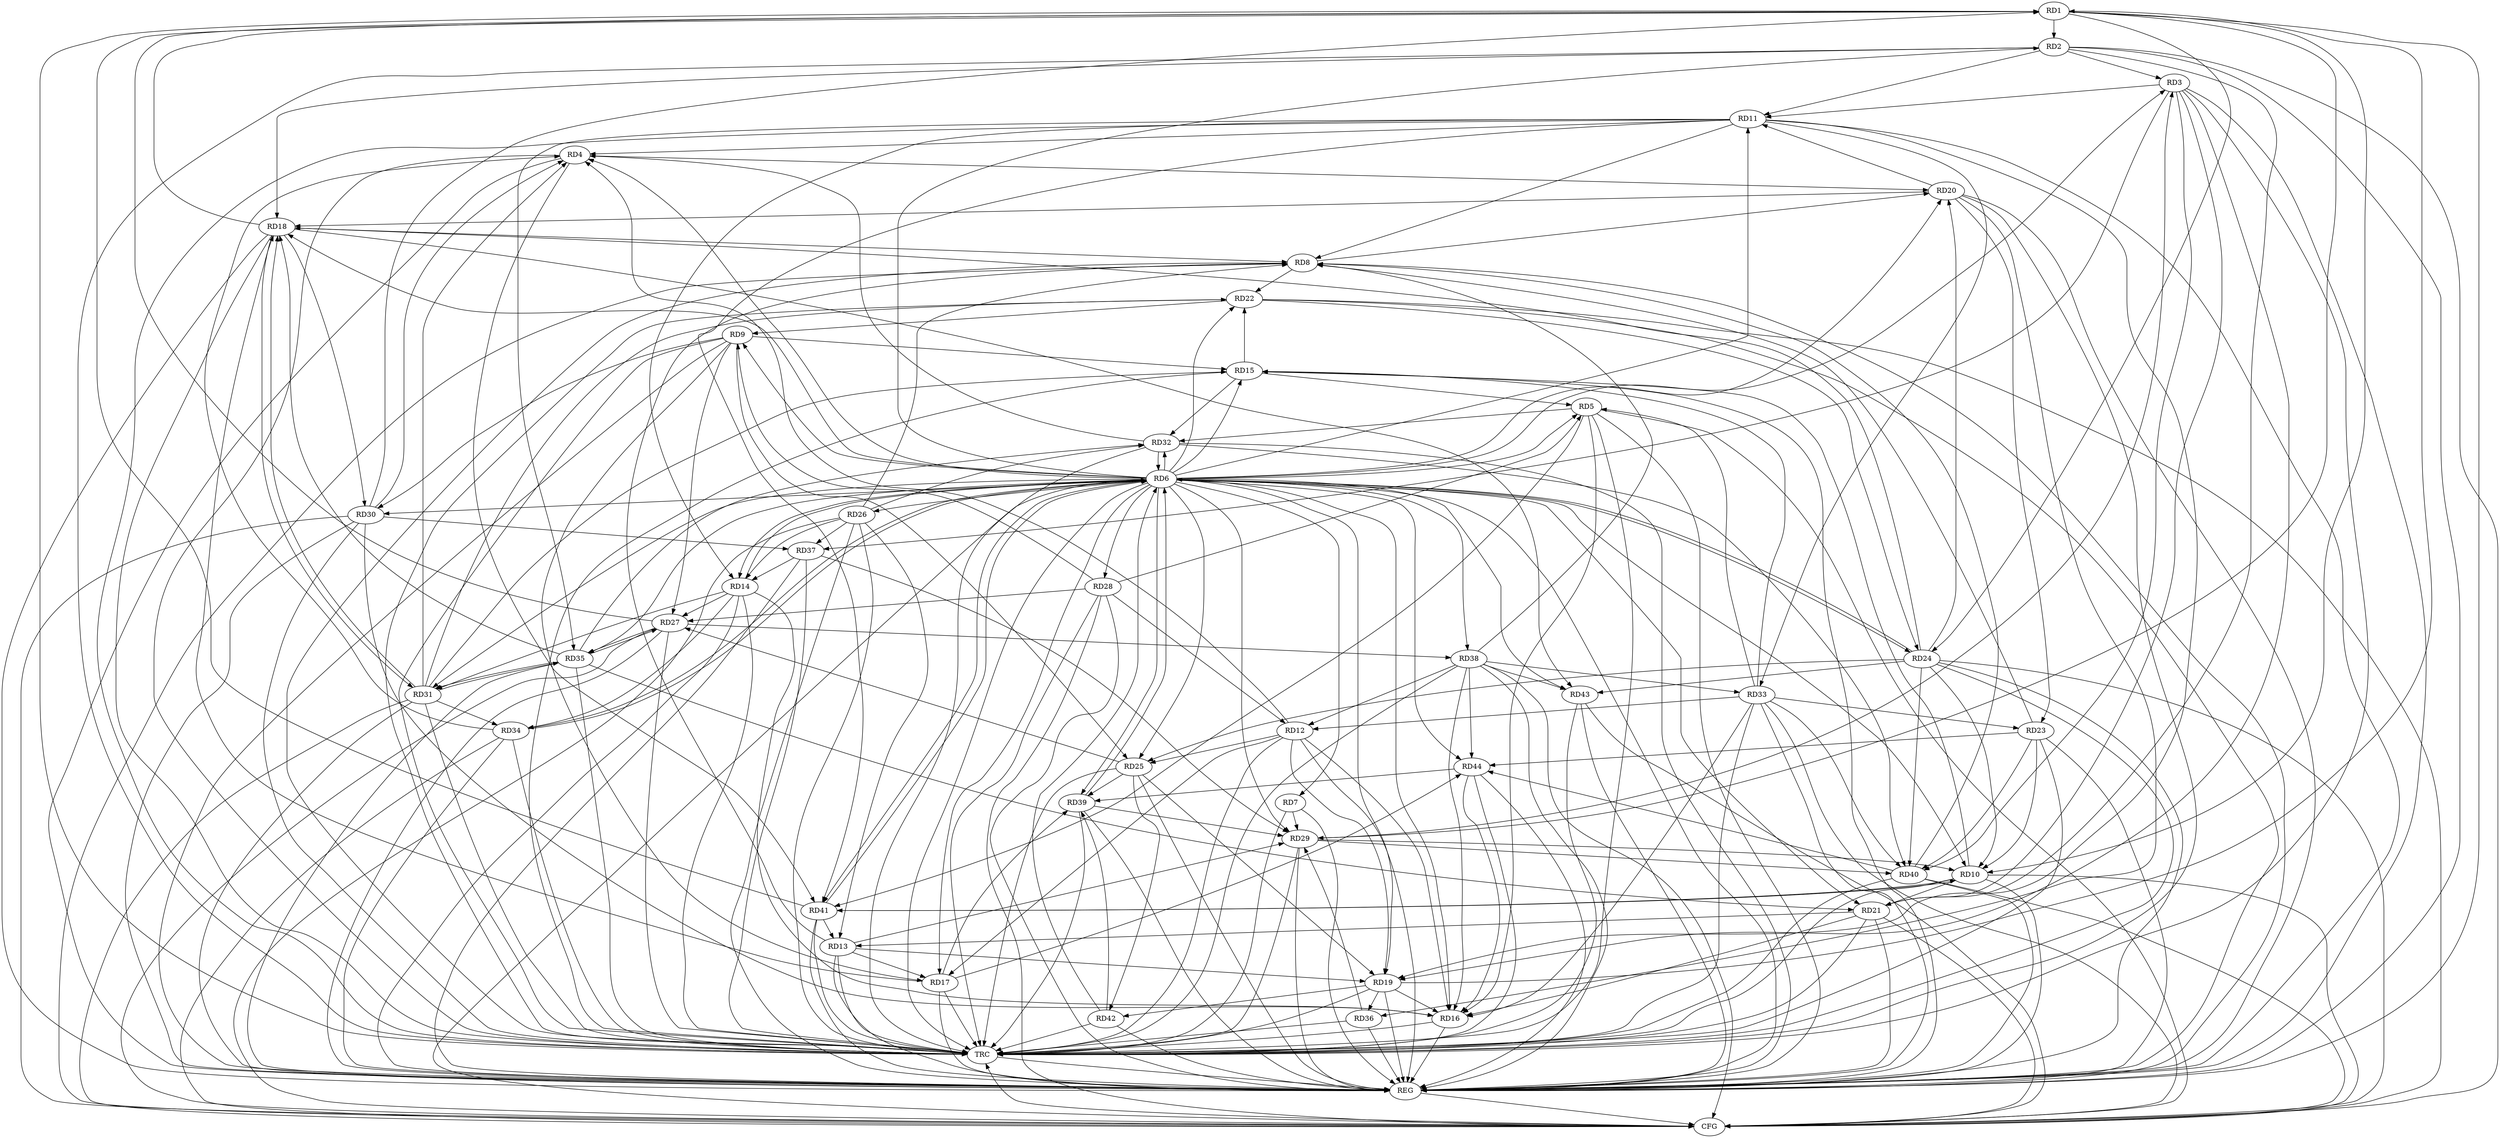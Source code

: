 strict digraph G {
  RD1 [ label="RD1" ];
  RD2 [ label="RD2" ];
  RD3 [ label="RD3" ];
  RD4 [ label="RD4" ];
  RD5 [ label="RD5" ];
  RD6 [ label="RD6" ];
  RD7 [ label="RD7" ];
  RD8 [ label="RD8" ];
  RD9 [ label="RD9" ];
  RD10 [ label="RD10" ];
  RD11 [ label="RD11" ];
  RD12 [ label="RD12" ];
  RD13 [ label="RD13" ];
  RD14 [ label="RD14" ];
  RD15 [ label="RD15" ];
  RD16 [ label="RD16" ];
  RD17 [ label="RD17" ];
  RD18 [ label="RD18" ];
  RD19 [ label="RD19" ];
  RD20 [ label="RD20" ];
  RD21 [ label="RD21" ];
  RD22 [ label="RD22" ];
  RD23 [ label="RD23" ];
  RD24 [ label="RD24" ];
  RD25 [ label="RD25" ];
  RD26 [ label="RD26" ];
  RD27 [ label="RD27" ];
  RD28 [ label="RD28" ];
  RD29 [ label="RD29" ];
  RD30 [ label="RD30" ];
  RD31 [ label="RD31" ];
  RD32 [ label="RD32" ];
  RD33 [ label="RD33" ];
  RD34 [ label="RD34" ];
  RD35 [ label="RD35" ];
  RD36 [ label="RD36" ];
  RD37 [ label="RD37" ];
  RD38 [ label="RD38" ];
  RD39 [ label="RD39" ];
  RD40 [ label="RD40" ];
  RD41 [ label="RD41" ];
  RD42 [ label="RD42" ];
  RD43 [ label="RD43" ];
  RD44 [ label="RD44" ];
  REG [ label="REG" ];
  CFG [ label="CFG" ];
  TRC [ label="TRC" ];
  RD1 -> RD2;
  RD1 -> RD10;
  RD18 -> RD1;
  RD19 -> RD1;
  RD1 -> RD24;
  RD27 -> RD1;
  RD1 -> RD29;
  RD30 -> RD1;
  RD41 -> RD1;
  RD2 -> RD3;
  RD2 -> RD11;
  RD2 -> RD18;
  RD2 -> RD21;
  RD3 -> RD11;
  RD3 -> RD19;
  RD3 -> RD21;
  RD29 -> RD3;
  RD3 -> RD37;
  RD3 -> RD40;
  RD11 -> RD4;
  RD12 -> RD4;
  RD4 -> RD20;
  RD30 -> RD4;
  RD31 -> RD4;
  RD32 -> RD4;
  RD34 -> RD4;
  RD4 -> RD41;
  RD15 -> RD5;
  RD5 -> RD16;
  RD28 -> RD5;
  RD5 -> RD32;
  RD33 -> RD5;
  RD5 -> RD41;
  RD6 -> RD11;
  RD14 -> RD6;
  RD6 -> RD16;
  RD6 -> RD17;
  RD6 -> RD20;
  RD24 -> RD6;
  RD32 -> RD6;
  RD6 -> RD34;
  RD34 -> RD6;
  RD6 -> RD38;
  RD6 -> RD39;
  RD39 -> RD6;
  RD41 -> RD6;
  RD42 -> RD6;
  RD6 -> RD44;
  RD7 -> RD29;
  RD11 -> RD8;
  RD13 -> RD8;
  RD18 -> RD8;
  RD8 -> RD20;
  RD8 -> RD22;
  RD23 -> RD8;
  RD26 -> RD8;
  RD38 -> RD8;
  RD40 -> RD8;
  RD9 -> RD15;
  RD9 -> RD17;
  RD22 -> RD9;
  RD9 -> RD25;
  RD9 -> RD27;
  RD28 -> RD9;
  RD9 -> RD30;
  RD10 -> RD15;
  RD10 -> RD21;
  RD23 -> RD10;
  RD24 -> RD10;
  RD29 -> RD10;
  RD10 -> RD41;
  RD41 -> RD10;
  RD11 -> RD14;
  RD11 -> RD19;
  RD20 -> RD11;
  RD11 -> RD33;
  RD11 -> RD35;
  RD11 -> RD41;
  RD12 -> RD16;
  RD12 -> RD17;
  RD12 -> RD19;
  RD12 -> RD25;
  RD28 -> RD12;
  RD33 -> RD12;
  RD38 -> RD12;
  RD13 -> RD17;
  RD13 -> RD19;
  RD21 -> RD13;
  RD26 -> RD13;
  RD13 -> RD29;
  RD41 -> RD13;
  RD14 -> RD16;
  RD26 -> RD14;
  RD14 -> RD27;
  RD14 -> RD31;
  RD14 -> RD34;
  RD37 -> RD14;
  RD15 -> RD22;
  RD31 -> RD15;
  RD15 -> RD32;
  RD33 -> RD15;
  RD19 -> RD16;
  RD21 -> RD16;
  RD30 -> RD16;
  RD33 -> RD16;
  RD38 -> RD16;
  RD44 -> RD16;
  RD17 -> RD18;
  RD17 -> RD39;
  RD17 -> RD44;
  RD20 -> RD18;
  RD24 -> RD18;
  RD18 -> RD30;
  RD18 -> RD31;
  RD31 -> RD18;
  RD35 -> RD18;
  RD18 -> RD43;
  RD25 -> RD19;
  RD19 -> RD36;
  RD19 -> RD42;
  RD20 -> RD23;
  RD24 -> RD20;
  RD20 -> RD36;
  RD35 -> RD21;
  RD22 -> RD24;
  RD31 -> RD22;
  RD33 -> RD23;
  RD23 -> RD40;
  RD23 -> RD44;
  RD24 -> RD25;
  RD24 -> RD40;
  RD24 -> RD43;
  RD25 -> RD27;
  RD25 -> RD39;
  RD25 -> RD42;
  RD26 -> RD32;
  RD26 -> RD37;
  RD28 -> RD27;
  RD27 -> RD35;
  RD35 -> RD27;
  RD27 -> RD38;
  RD36 -> RD29;
  RD37 -> RD29;
  RD39 -> RD29;
  RD29 -> RD40;
  RD30 -> RD37;
  RD31 -> RD34;
  RD31 -> RD35;
  RD35 -> RD31;
  RD35 -> RD32;
  RD32 -> RD40;
  RD38 -> RD33;
  RD33 -> RD40;
  RD38 -> RD43;
  RD38 -> RD44;
  RD42 -> RD39;
  RD44 -> RD39;
  RD40 -> RD44;
  RD1 -> REG;
  RD2 -> REG;
  RD3 -> REG;
  RD4 -> REG;
  RD5 -> REG;
  RD6 -> REG;
  RD7 -> REG;
  RD8 -> REG;
  RD9 -> REG;
  RD10 -> REG;
  RD11 -> REG;
  RD12 -> REG;
  RD13 -> REG;
  RD14 -> REG;
  RD15 -> REG;
  RD16 -> REG;
  RD17 -> REG;
  RD18 -> REG;
  RD19 -> REG;
  RD20 -> REG;
  RD21 -> REG;
  RD22 -> REG;
  RD23 -> REG;
  RD24 -> REG;
  RD25 -> REG;
  RD26 -> REG;
  RD27 -> REG;
  RD28 -> REG;
  RD29 -> REG;
  RD30 -> REG;
  RD31 -> REG;
  RD32 -> REG;
  RD33 -> REG;
  RD34 -> REG;
  RD35 -> REG;
  RD36 -> REG;
  RD37 -> REG;
  RD38 -> REG;
  RD39 -> REG;
  RD40 -> REG;
  RD41 -> REG;
  RD42 -> REG;
  RD43 -> REG;
  RD44 -> REG;
  RD28 -> CFG;
  RD24 -> CFG;
  RD33 -> CFG;
  RD6 -> CFG;
  RD38 -> CFG;
  RD40 -> CFG;
  RD22 -> CFG;
  RD34 -> CFG;
  RD10 -> CFG;
  RD43 -> CFG;
  RD2 -> CFG;
  RD31 -> CFG;
  RD30 -> CFG;
  RD26 -> CFG;
  RD8 -> CFG;
  RD27 -> CFG;
  RD5 -> CFG;
  RD21 -> CFG;
  REG -> CFG;
  RD1 -> TRC;
  RD2 -> TRC;
  RD3 -> TRC;
  RD4 -> TRC;
  RD5 -> TRC;
  RD6 -> TRC;
  RD7 -> TRC;
  RD8 -> TRC;
  RD9 -> TRC;
  RD10 -> TRC;
  RD11 -> TRC;
  RD12 -> TRC;
  RD13 -> TRC;
  RD14 -> TRC;
  RD15 -> TRC;
  RD16 -> TRC;
  RD17 -> TRC;
  RD18 -> TRC;
  RD19 -> TRC;
  RD20 -> TRC;
  RD21 -> TRC;
  RD22 -> TRC;
  RD23 -> TRC;
  RD24 -> TRC;
  RD25 -> TRC;
  RD26 -> TRC;
  RD27 -> TRC;
  RD28 -> TRC;
  RD29 -> TRC;
  RD30 -> TRC;
  RD31 -> TRC;
  RD32 -> TRC;
  RD33 -> TRC;
  RD34 -> TRC;
  RD35 -> TRC;
  RD36 -> TRC;
  RD37 -> TRC;
  RD38 -> TRC;
  RD39 -> TRC;
  RD40 -> TRC;
  RD41 -> TRC;
  RD42 -> TRC;
  RD43 -> TRC;
  RD44 -> TRC;
  CFG -> TRC;
  TRC -> REG;
  RD6 -> RD14;
  RD6 -> RD15;
  RD6 -> RD22;
  RD6 -> RD25;
  RD6 -> RD18;
  RD6 -> RD7;
  RD6 -> RD24;
  RD6 -> RD2;
  RD6 -> RD43;
  RD6 -> RD28;
  RD6 -> RD5;
  RD6 -> RD32;
  RD6 -> RD29;
  RD6 -> RD4;
  RD6 -> RD10;
  RD6 -> RD41;
  RD6 -> RD19;
  RD6 -> RD35;
  RD6 -> RD21;
  RD6 -> RD26;
  RD6 -> RD9;
  RD6 -> RD30;
  RD6 -> RD3;
  RD6 -> RD31;
}
